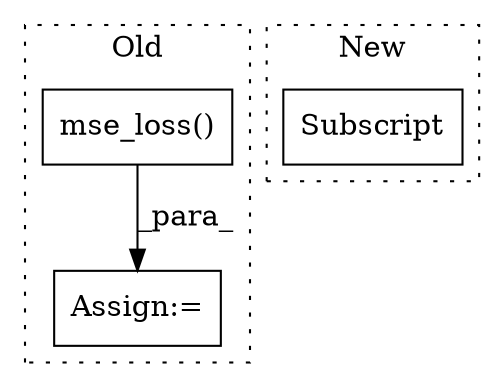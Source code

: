 digraph G {
subgraph cluster0 {
1 [label="mse_loss()" a="75" s="1359,1381" l="11,1" shape="box"];
3 [label="Assign:=" a="68" s="1356" l="3" shape="box"];
label = "Old";
style="dotted";
}
subgraph cluster1 {
2 [label="Subscript" a="63" s="1104,0" l="16,0" shape="box"];
label = "New";
style="dotted";
}
1 -> 3 [label="_para_"];
}